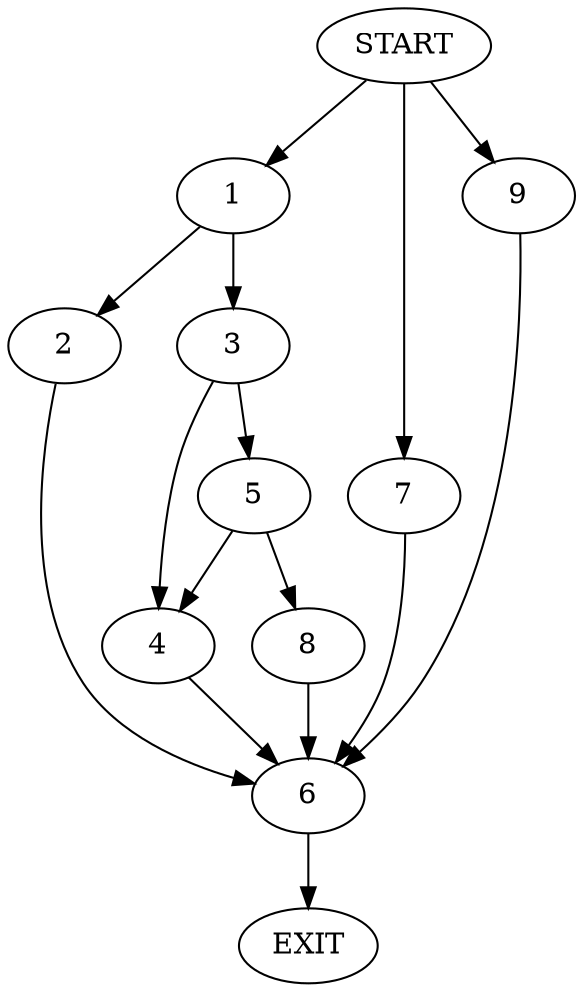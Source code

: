 digraph {
0 [label="START"]
10 [label="EXIT"]
0 -> 1
1 -> 2
1 -> 3
3 -> 4
3 -> 5
2 -> 6
6 -> 10
0 -> 7
7 -> 6
5 -> 8
5 -> 4
4 -> 6
8 -> 6
0 -> 9
9 -> 6
}
